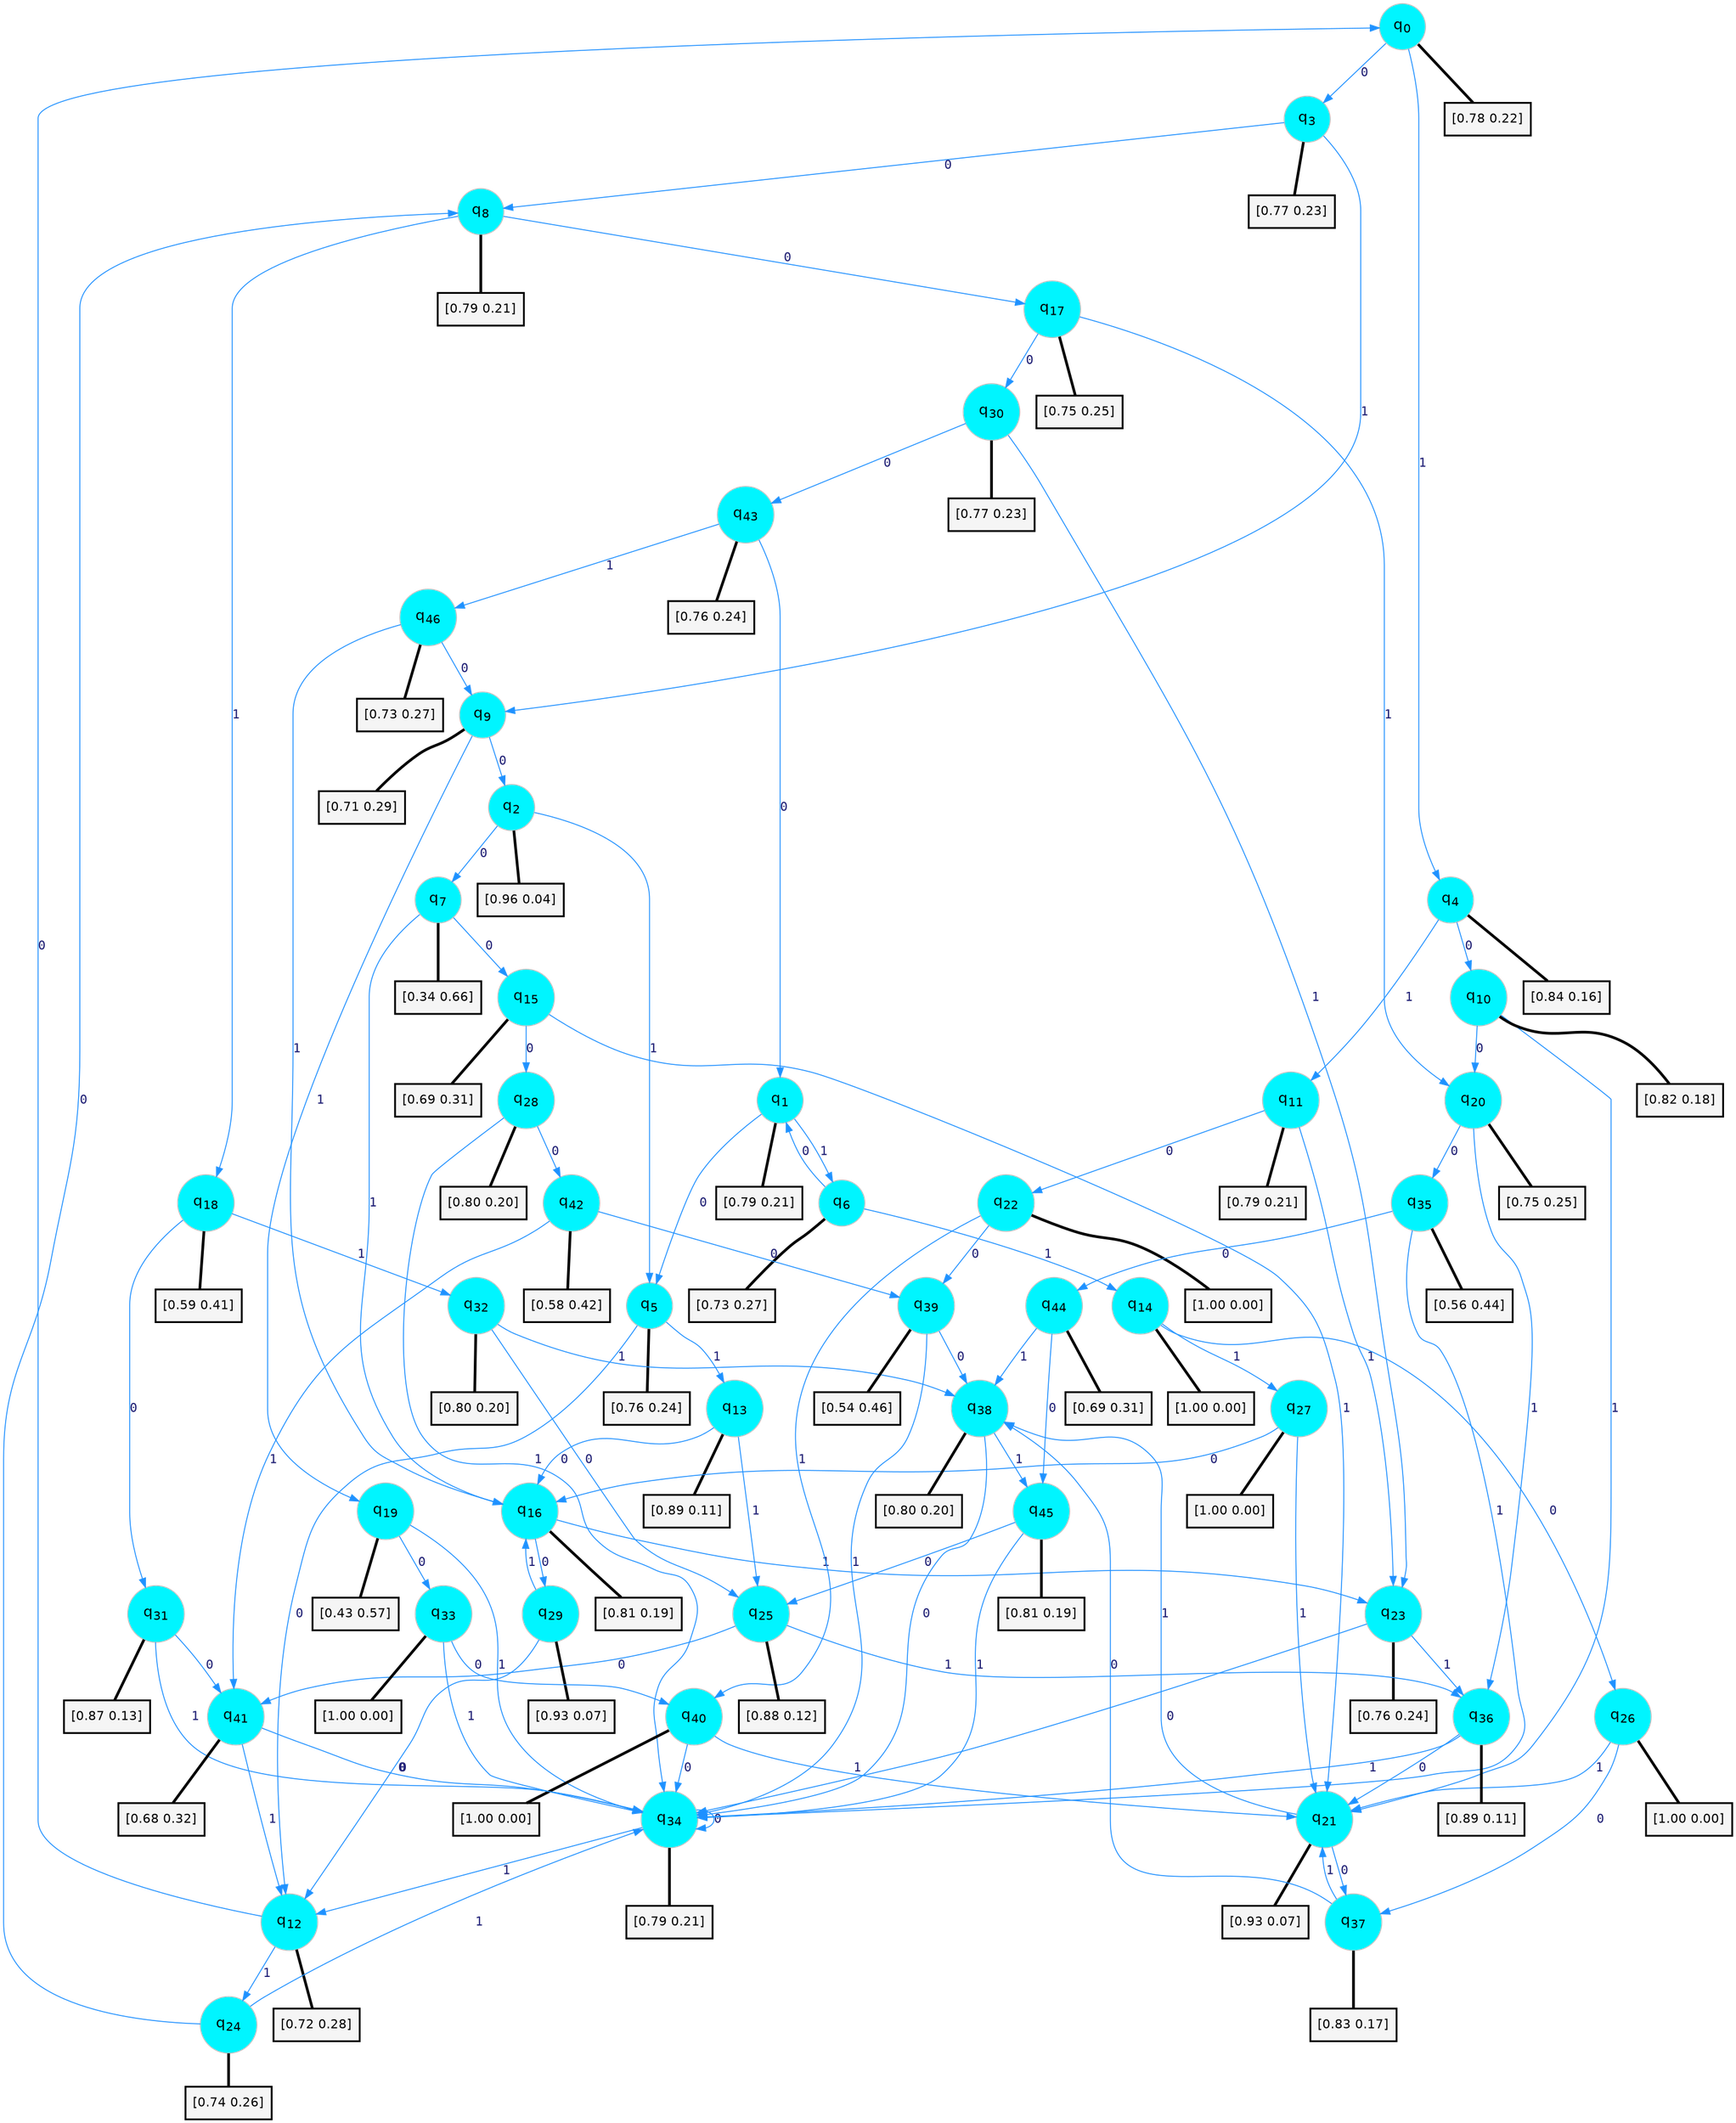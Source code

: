 digraph G {
graph [
bgcolor=transparent, dpi=300, rankdir=TD, size="40,25"];
node [
color=gray, fillcolor=turquoise1, fontcolor=black, fontname=Helvetica, fontsize=16, fontweight=bold, shape=circle, style=filled];
edge [
arrowsize=1, color=dodgerblue1, fontcolor=midnightblue, fontname=courier, fontweight=bold, penwidth=1, style=solid, weight=20];
0[label=<q<SUB>0</SUB>>];
1[label=<q<SUB>1</SUB>>];
2[label=<q<SUB>2</SUB>>];
3[label=<q<SUB>3</SUB>>];
4[label=<q<SUB>4</SUB>>];
5[label=<q<SUB>5</SUB>>];
6[label=<q<SUB>6</SUB>>];
7[label=<q<SUB>7</SUB>>];
8[label=<q<SUB>8</SUB>>];
9[label=<q<SUB>9</SUB>>];
10[label=<q<SUB>10</SUB>>];
11[label=<q<SUB>11</SUB>>];
12[label=<q<SUB>12</SUB>>];
13[label=<q<SUB>13</SUB>>];
14[label=<q<SUB>14</SUB>>];
15[label=<q<SUB>15</SUB>>];
16[label=<q<SUB>16</SUB>>];
17[label=<q<SUB>17</SUB>>];
18[label=<q<SUB>18</SUB>>];
19[label=<q<SUB>19</SUB>>];
20[label=<q<SUB>20</SUB>>];
21[label=<q<SUB>21</SUB>>];
22[label=<q<SUB>22</SUB>>];
23[label=<q<SUB>23</SUB>>];
24[label=<q<SUB>24</SUB>>];
25[label=<q<SUB>25</SUB>>];
26[label=<q<SUB>26</SUB>>];
27[label=<q<SUB>27</SUB>>];
28[label=<q<SUB>28</SUB>>];
29[label=<q<SUB>29</SUB>>];
30[label=<q<SUB>30</SUB>>];
31[label=<q<SUB>31</SUB>>];
32[label=<q<SUB>32</SUB>>];
33[label=<q<SUB>33</SUB>>];
34[label=<q<SUB>34</SUB>>];
35[label=<q<SUB>35</SUB>>];
36[label=<q<SUB>36</SUB>>];
37[label=<q<SUB>37</SUB>>];
38[label=<q<SUB>38</SUB>>];
39[label=<q<SUB>39</SUB>>];
40[label=<q<SUB>40</SUB>>];
41[label=<q<SUB>41</SUB>>];
42[label=<q<SUB>42</SUB>>];
43[label=<q<SUB>43</SUB>>];
44[label=<q<SUB>44</SUB>>];
45[label=<q<SUB>45</SUB>>];
46[label=<q<SUB>46</SUB>>];
47[label="[0.78 0.22]", shape=box,fontcolor=black, fontname=Helvetica, fontsize=14, penwidth=2, fillcolor=whitesmoke,color=black];
48[label="[0.79 0.21]", shape=box,fontcolor=black, fontname=Helvetica, fontsize=14, penwidth=2, fillcolor=whitesmoke,color=black];
49[label="[0.96 0.04]", shape=box,fontcolor=black, fontname=Helvetica, fontsize=14, penwidth=2, fillcolor=whitesmoke,color=black];
50[label="[0.77 0.23]", shape=box,fontcolor=black, fontname=Helvetica, fontsize=14, penwidth=2, fillcolor=whitesmoke,color=black];
51[label="[0.84 0.16]", shape=box,fontcolor=black, fontname=Helvetica, fontsize=14, penwidth=2, fillcolor=whitesmoke,color=black];
52[label="[0.76 0.24]", shape=box,fontcolor=black, fontname=Helvetica, fontsize=14, penwidth=2, fillcolor=whitesmoke,color=black];
53[label="[0.73 0.27]", shape=box,fontcolor=black, fontname=Helvetica, fontsize=14, penwidth=2, fillcolor=whitesmoke,color=black];
54[label="[0.34 0.66]", shape=box,fontcolor=black, fontname=Helvetica, fontsize=14, penwidth=2, fillcolor=whitesmoke,color=black];
55[label="[0.79 0.21]", shape=box,fontcolor=black, fontname=Helvetica, fontsize=14, penwidth=2, fillcolor=whitesmoke,color=black];
56[label="[0.71 0.29]", shape=box,fontcolor=black, fontname=Helvetica, fontsize=14, penwidth=2, fillcolor=whitesmoke,color=black];
57[label="[0.82 0.18]", shape=box,fontcolor=black, fontname=Helvetica, fontsize=14, penwidth=2, fillcolor=whitesmoke,color=black];
58[label="[0.79 0.21]", shape=box,fontcolor=black, fontname=Helvetica, fontsize=14, penwidth=2, fillcolor=whitesmoke,color=black];
59[label="[0.72 0.28]", shape=box,fontcolor=black, fontname=Helvetica, fontsize=14, penwidth=2, fillcolor=whitesmoke,color=black];
60[label="[0.89 0.11]", shape=box,fontcolor=black, fontname=Helvetica, fontsize=14, penwidth=2, fillcolor=whitesmoke,color=black];
61[label="[1.00 0.00]", shape=box,fontcolor=black, fontname=Helvetica, fontsize=14, penwidth=2, fillcolor=whitesmoke,color=black];
62[label="[0.69 0.31]", shape=box,fontcolor=black, fontname=Helvetica, fontsize=14, penwidth=2, fillcolor=whitesmoke,color=black];
63[label="[0.81 0.19]", shape=box,fontcolor=black, fontname=Helvetica, fontsize=14, penwidth=2, fillcolor=whitesmoke,color=black];
64[label="[0.75 0.25]", shape=box,fontcolor=black, fontname=Helvetica, fontsize=14, penwidth=2, fillcolor=whitesmoke,color=black];
65[label="[0.59 0.41]", shape=box,fontcolor=black, fontname=Helvetica, fontsize=14, penwidth=2, fillcolor=whitesmoke,color=black];
66[label="[0.43 0.57]", shape=box,fontcolor=black, fontname=Helvetica, fontsize=14, penwidth=2, fillcolor=whitesmoke,color=black];
67[label="[0.75 0.25]", shape=box,fontcolor=black, fontname=Helvetica, fontsize=14, penwidth=2, fillcolor=whitesmoke,color=black];
68[label="[0.93 0.07]", shape=box,fontcolor=black, fontname=Helvetica, fontsize=14, penwidth=2, fillcolor=whitesmoke,color=black];
69[label="[1.00 0.00]", shape=box,fontcolor=black, fontname=Helvetica, fontsize=14, penwidth=2, fillcolor=whitesmoke,color=black];
70[label="[0.76 0.24]", shape=box,fontcolor=black, fontname=Helvetica, fontsize=14, penwidth=2, fillcolor=whitesmoke,color=black];
71[label="[0.74 0.26]", shape=box,fontcolor=black, fontname=Helvetica, fontsize=14, penwidth=2, fillcolor=whitesmoke,color=black];
72[label="[0.88 0.12]", shape=box,fontcolor=black, fontname=Helvetica, fontsize=14, penwidth=2, fillcolor=whitesmoke,color=black];
73[label="[1.00 0.00]", shape=box,fontcolor=black, fontname=Helvetica, fontsize=14, penwidth=2, fillcolor=whitesmoke,color=black];
74[label="[1.00 0.00]", shape=box,fontcolor=black, fontname=Helvetica, fontsize=14, penwidth=2, fillcolor=whitesmoke,color=black];
75[label="[0.80 0.20]", shape=box,fontcolor=black, fontname=Helvetica, fontsize=14, penwidth=2, fillcolor=whitesmoke,color=black];
76[label="[0.93 0.07]", shape=box,fontcolor=black, fontname=Helvetica, fontsize=14, penwidth=2, fillcolor=whitesmoke,color=black];
77[label="[0.77 0.23]", shape=box,fontcolor=black, fontname=Helvetica, fontsize=14, penwidth=2, fillcolor=whitesmoke,color=black];
78[label="[0.87 0.13]", shape=box,fontcolor=black, fontname=Helvetica, fontsize=14, penwidth=2, fillcolor=whitesmoke,color=black];
79[label="[0.80 0.20]", shape=box,fontcolor=black, fontname=Helvetica, fontsize=14, penwidth=2, fillcolor=whitesmoke,color=black];
80[label="[1.00 0.00]", shape=box,fontcolor=black, fontname=Helvetica, fontsize=14, penwidth=2, fillcolor=whitesmoke,color=black];
81[label="[0.79 0.21]", shape=box,fontcolor=black, fontname=Helvetica, fontsize=14, penwidth=2, fillcolor=whitesmoke,color=black];
82[label="[0.56 0.44]", shape=box,fontcolor=black, fontname=Helvetica, fontsize=14, penwidth=2, fillcolor=whitesmoke,color=black];
83[label="[0.89 0.11]", shape=box,fontcolor=black, fontname=Helvetica, fontsize=14, penwidth=2, fillcolor=whitesmoke,color=black];
84[label="[0.83 0.17]", shape=box,fontcolor=black, fontname=Helvetica, fontsize=14, penwidth=2, fillcolor=whitesmoke,color=black];
85[label="[0.80 0.20]", shape=box,fontcolor=black, fontname=Helvetica, fontsize=14, penwidth=2, fillcolor=whitesmoke,color=black];
86[label="[0.54 0.46]", shape=box,fontcolor=black, fontname=Helvetica, fontsize=14, penwidth=2, fillcolor=whitesmoke,color=black];
87[label="[1.00 0.00]", shape=box,fontcolor=black, fontname=Helvetica, fontsize=14, penwidth=2, fillcolor=whitesmoke,color=black];
88[label="[0.68 0.32]", shape=box,fontcolor=black, fontname=Helvetica, fontsize=14, penwidth=2, fillcolor=whitesmoke,color=black];
89[label="[0.58 0.42]", shape=box,fontcolor=black, fontname=Helvetica, fontsize=14, penwidth=2, fillcolor=whitesmoke,color=black];
90[label="[0.76 0.24]", shape=box,fontcolor=black, fontname=Helvetica, fontsize=14, penwidth=2, fillcolor=whitesmoke,color=black];
91[label="[0.69 0.31]", shape=box,fontcolor=black, fontname=Helvetica, fontsize=14, penwidth=2, fillcolor=whitesmoke,color=black];
92[label="[0.81 0.19]", shape=box,fontcolor=black, fontname=Helvetica, fontsize=14, penwidth=2, fillcolor=whitesmoke,color=black];
93[label="[0.73 0.27]", shape=box,fontcolor=black, fontname=Helvetica, fontsize=14, penwidth=2, fillcolor=whitesmoke,color=black];
0->3 [label=0];
0->4 [label=1];
0->47 [arrowhead=none, penwidth=3,color=black];
1->5 [label=0];
1->6 [label=1];
1->48 [arrowhead=none, penwidth=3,color=black];
2->7 [label=0];
2->5 [label=1];
2->49 [arrowhead=none, penwidth=3,color=black];
3->8 [label=0];
3->9 [label=1];
3->50 [arrowhead=none, penwidth=3,color=black];
4->10 [label=0];
4->11 [label=1];
4->51 [arrowhead=none, penwidth=3,color=black];
5->12 [label=0];
5->13 [label=1];
5->52 [arrowhead=none, penwidth=3,color=black];
6->1 [label=0];
6->14 [label=1];
6->53 [arrowhead=none, penwidth=3,color=black];
7->15 [label=0];
7->16 [label=1];
7->54 [arrowhead=none, penwidth=3,color=black];
8->17 [label=0];
8->18 [label=1];
8->55 [arrowhead=none, penwidth=3,color=black];
9->2 [label=0];
9->19 [label=1];
9->56 [arrowhead=none, penwidth=3,color=black];
10->20 [label=0];
10->21 [label=1];
10->57 [arrowhead=none, penwidth=3,color=black];
11->22 [label=0];
11->23 [label=1];
11->58 [arrowhead=none, penwidth=3,color=black];
12->0 [label=0];
12->24 [label=1];
12->59 [arrowhead=none, penwidth=3,color=black];
13->16 [label=0];
13->25 [label=1];
13->60 [arrowhead=none, penwidth=3,color=black];
14->26 [label=0];
14->27 [label=1];
14->61 [arrowhead=none, penwidth=3,color=black];
15->28 [label=0];
15->21 [label=1];
15->62 [arrowhead=none, penwidth=3,color=black];
16->29 [label=0];
16->23 [label=1];
16->63 [arrowhead=none, penwidth=3,color=black];
17->30 [label=0];
17->20 [label=1];
17->64 [arrowhead=none, penwidth=3,color=black];
18->31 [label=0];
18->32 [label=1];
18->65 [arrowhead=none, penwidth=3,color=black];
19->33 [label=0];
19->34 [label=1];
19->66 [arrowhead=none, penwidth=3,color=black];
20->35 [label=0];
20->36 [label=1];
20->67 [arrowhead=none, penwidth=3,color=black];
21->37 [label=0];
21->38 [label=1];
21->68 [arrowhead=none, penwidth=3,color=black];
22->39 [label=0];
22->40 [label=1];
22->69 [arrowhead=none, penwidth=3,color=black];
23->34 [label=0];
23->36 [label=1];
23->70 [arrowhead=none, penwidth=3,color=black];
24->8 [label=0];
24->34 [label=1];
24->71 [arrowhead=none, penwidth=3,color=black];
25->41 [label=0];
25->36 [label=1];
25->72 [arrowhead=none, penwidth=3,color=black];
26->37 [label=0];
26->21 [label=1];
26->73 [arrowhead=none, penwidth=3,color=black];
27->16 [label=0];
27->21 [label=1];
27->74 [arrowhead=none, penwidth=3,color=black];
28->42 [label=0];
28->34 [label=1];
28->75 [arrowhead=none, penwidth=3,color=black];
29->12 [label=0];
29->16 [label=1];
29->76 [arrowhead=none, penwidth=3,color=black];
30->43 [label=0];
30->23 [label=1];
30->77 [arrowhead=none, penwidth=3,color=black];
31->41 [label=0];
31->34 [label=1];
31->78 [arrowhead=none, penwidth=3,color=black];
32->25 [label=0];
32->38 [label=1];
32->79 [arrowhead=none, penwidth=3,color=black];
33->40 [label=0];
33->34 [label=1];
33->80 [arrowhead=none, penwidth=3,color=black];
34->34 [label=0];
34->12 [label=1];
34->81 [arrowhead=none, penwidth=3,color=black];
35->44 [label=0];
35->34 [label=1];
35->82 [arrowhead=none, penwidth=3,color=black];
36->21 [label=0];
36->34 [label=1];
36->83 [arrowhead=none, penwidth=3,color=black];
37->38 [label=0];
37->21 [label=1];
37->84 [arrowhead=none, penwidth=3,color=black];
38->34 [label=0];
38->45 [label=1];
38->85 [arrowhead=none, penwidth=3,color=black];
39->38 [label=0];
39->34 [label=1];
39->86 [arrowhead=none, penwidth=3,color=black];
40->34 [label=0];
40->21 [label=1];
40->87 [arrowhead=none, penwidth=3,color=black];
41->34 [label=0];
41->12 [label=1];
41->88 [arrowhead=none, penwidth=3,color=black];
42->39 [label=0];
42->41 [label=1];
42->89 [arrowhead=none, penwidth=3,color=black];
43->1 [label=0];
43->46 [label=1];
43->90 [arrowhead=none, penwidth=3,color=black];
44->45 [label=0];
44->38 [label=1];
44->91 [arrowhead=none, penwidth=3,color=black];
45->25 [label=0];
45->34 [label=1];
45->92 [arrowhead=none, penwidth=3,color=black];
46->9 [label=0];
46->16 [label=1];
46->93 [arrowhead=none, penwidth=3,color=black];
}
